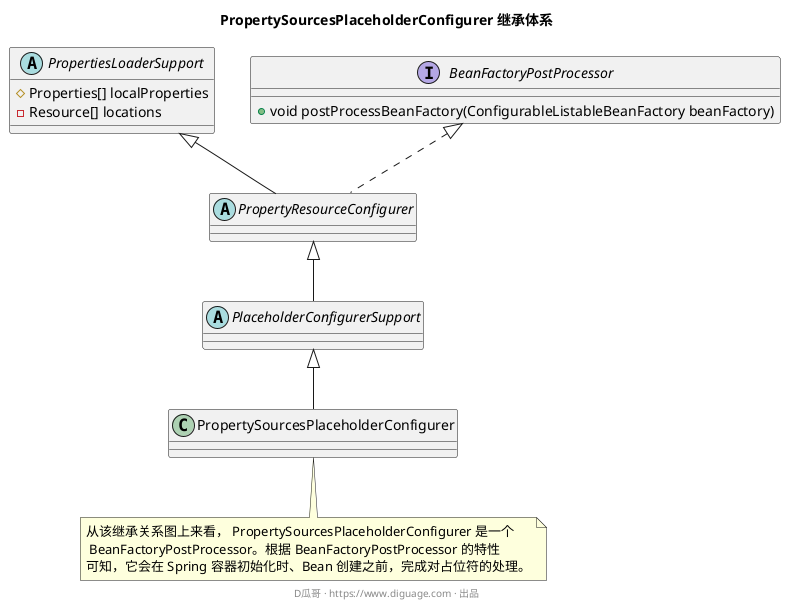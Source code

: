 @startuml
skinparam defaultMonospacedFontName Source Code Pro

title **""PropertySourcesPlaceholderConfigurer"" 继承体系**

abstract class PropertiesLoaderSupport {
	# Properties[] localProperties
	- Resource[] locations
}

interface BeanFactoryPostProcessor {
	+ void postProcessBeanFactory(ConfigurableListableBeanFactory beanFactory)
}

abstract class PropertyResourceConfigurer extends PropertiesLoaderSupport implements BeanFactoryPostProcessor

abstract class PlaceholderConfigurerSupport extends PropertyResourceConfigurer

class PropertySourcesPlaceholderConfigurer extends PlaceholderConfigurerSupport
note bottom of PropertySourcesPlaceholderConfigurer: 从该继承关系图上来看， ""PropertySourcesPlaceholderConfigurer"" 是一个\n ""BeanFactoryPostProcessor""。根据 ""BeanFactoryPostProcessor"" 的特性\n可知，它会在 Spring 容器初始化时、Bean 创建之前，完成对占位符的处理。

footer D瓜哥 · ""https://www.diguage.com"" · 出品
@enduml